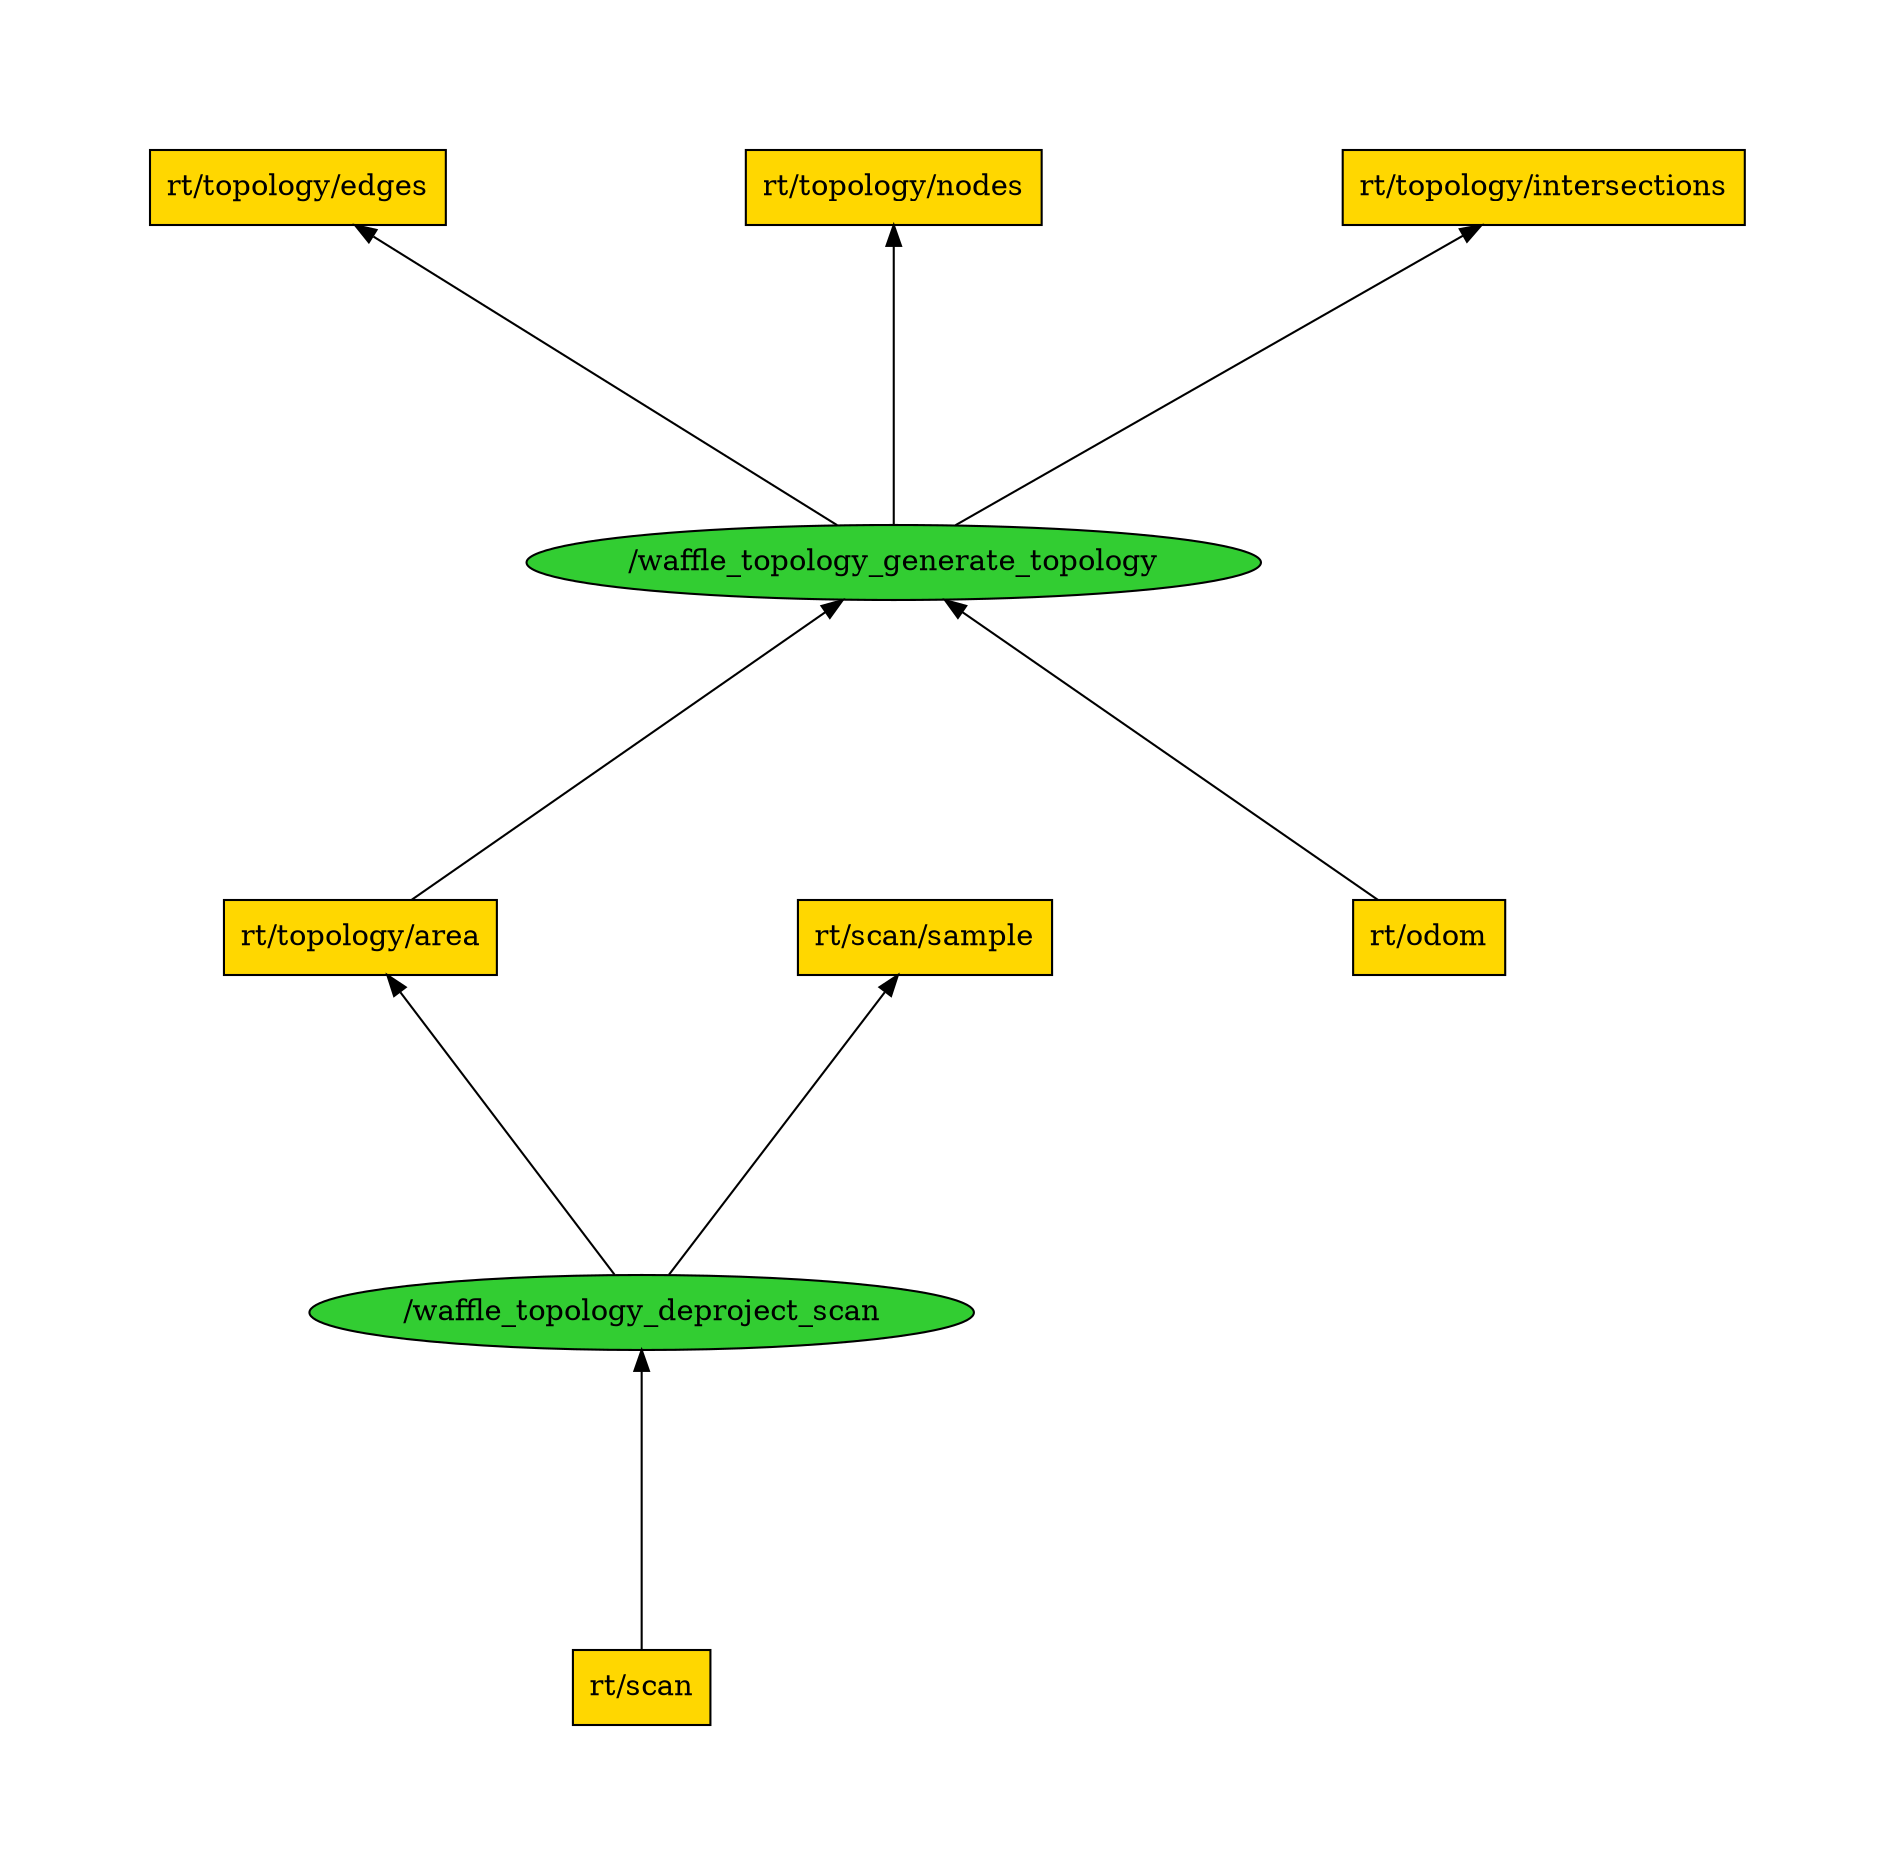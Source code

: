 digraph rosgraph {graph [pad="1", nodesep="2", rankdir="BT", ranksep="2"];"/waffle_topology_generate_topology"[style=filled,fillcolor="limegreen"];"/waffle_topology_deproject_scan"[style=filled,fillcolor="limegreen"];"rt/topology/area"[shape=box,style=filled,fillcolor="gold"];"rt/topology/edges"[shape=box,style=filled,fillcolor="gold"];"rt/odom"[shape=box,style=filled,fillcolor="gold"];"rt/scan/sample"[shape=box,style=filled,fillcolor="gold"];"rt/scan"[shape=box,style=filled,fillcolor="gold"];"rt/topology/nodes"[shape=box,style=filled,fillcolor="gold"];"rt/topology/intersections"[shape=box,style=filled,fillcolor="gold"];"/waffle_topology_generate_topology" -> "rt/topology/nodes""/waffle_topology_generate_topology" -> "rt/topology/intersections""/waffle_topology_generate_topology" -> "rt/topology/edges""rt/topology/area" -> "/waffle_topology_generate_topology""rt/odom" -> "/waffle_topology_generate_topology""/waffle_topology_deproject_scan" -> "rt/topology/area""/waffle_topology_deproject_scan" -> "rt/scan/sample""rt/scan" -> "/waffle_topology_deproject_scan"}